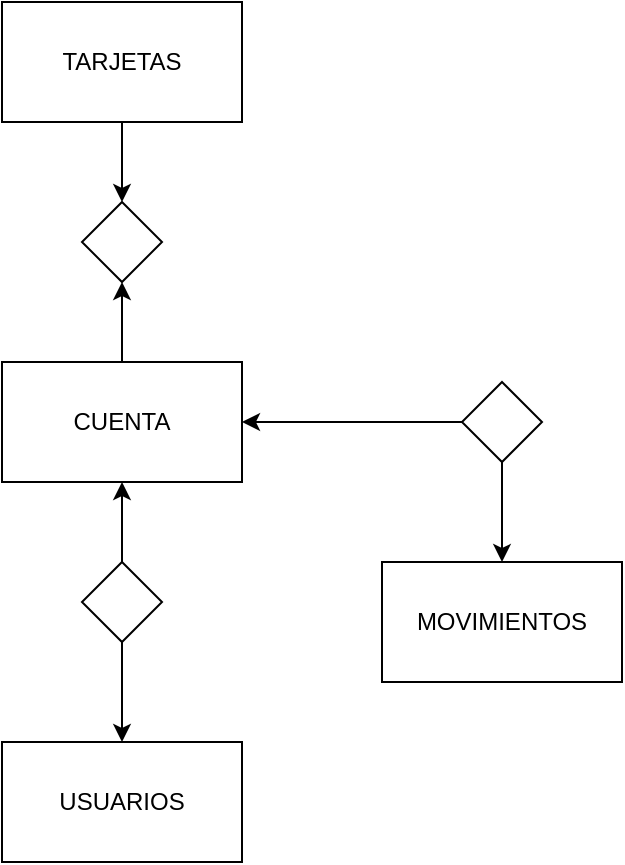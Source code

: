 <mxfile>
    <diagram id="zoBqLeQYzjH0e6KQ3w1y" name="DER">
        <mxGraphModel dx="1054" dy="620" grid="1" gridSize="10" guides="1" tooltips="1" connect="1" arrows="1" fold="1" page="1" pageScale="1" pageWidth="827" pageHeight="1169" math="0" shadow="0">
            <root>
                <mxCell id="0"/>
                <mxCell id="1" parent="0"/>
                <mxCell id="9Ophh4hkpyQehhS7zP9B-20" style="edgeStyle=none;html=1;entryX=0.5;entryY=0;entryDx=0;entryDy=0;" edge="1" parent="1" source="9Ophh4hkpyQehhS7zP9B-1" target="9Ophh4hkpyQehhS7zP9B-18">
                    <mxGeometry relative="1" as="geometry"/>
                </mxCell>
                <mxCell id="9Ophh4hkpyQehhS7zP9B-1" value="TARJETAS" style="rounded=0;whiteSpace=wrap;html=1;" vertex="1" parent="1">
                    <mxGeometry x="110" y="30" width="120" height="60" as="geometry"/>
                </mxCell>
                <mxCell id="9Ophh4hkpyQehhS7zP9B-2" value="USUARIOS" style="rounded=0;whiteSpace=wrap;html=1;" vertex="1" parent="1">
                    <mxGeometry x="110" y="400" width="120" height="60" as="geometry"/>
                </mxCell>
                <mxCell id="9Ophh4hkpyQehhS7zP9B-11" value="MOVIMIENTOS" style="rounded=0;whiteSpace=wrap;html=1;" vertex="1" parent="1">
                    <mxGeometry x="300" y="310" width="120" height="60" as="geometry"/>
                </mxCell>
                <mxCell id="9Ophh4hkpyQehhS7zP9B-19" style="edgeStyle=none;html=1;entryX=0.5;entryY=1;entryDx=0;entryDy=0;" edge="1" parent="1" source="9Ophh4hkpyQehhS7zP9B-13" target="9Ophh4hkpyQehhS7zP9B-18">
                    <mxGeometry relative="1" as="geometry"/>
                </mxCell>
                <mxCell id="9Ophh4hkpyQehhS7zP9B-13" value="CUENTA" style="rounded=0;whiteSpace=wrap;html=1;" vertex="1" parent="1">
                    <mxGeometry x="110" y="210" width="120" height="60" as="geometry"/>
                </mxCell>
                <mxCell id="9Ophh4hkpyQehhS7zP9B-15" style="edgeStyle=none;html=1;" edge="1" parent="1" source="9Ophh4hkpyQehhS7zP9B-14" target="9Ophh4hkpyQehhS7zP9B-13">
                    <mxGeometry relative="1" as="geometry"/>
                </mxCell>
                <mxCell id="9Ophh4hkpyQehhS7zP9B-16" style="edgeStyle=none;html=1;entryX=0.5;entryY=0;entryDx=0;entryDy=0;" edge="1" parent="1" source="9Ophh4hkpyQehhS7zP9B-14" target="9Ophh4hkpyQehhS7zP9B-2">
                    <mxGeometry relative="1" as="geometry"/>
                </mxCell>
                <mxCell id="9Ophh4hkpyQehhS7zP9B-14" value="" style="rhombus;whiteSpace=wrap;html=1;" vertex="1" parent="1">
                    <mxGeometry x="150" y="310" width="40" height="40" as="geometry"/>
                </mxCell>
                <mxCell id="9Ophh4hkpyQehhS7zP9B-18" value="" style="rhombus;whiteSpace=wrap;html=1;" vertex="1" parent="1">
                    <mxGeometry x="150" y="130" width="40" height="40" as="geometry"/>
                </mxCell>
                <mxCell id="9Ophh4hkpyQehhS7zP9B-22" style="edgeStyle=none;html=1;entryX=1;entryY=0.5;entryDx=0;entryDy=0;" edge="1" parent="1" source="9Ophh4hkpyQehhS7zP9B-21" target="9Ophh4hkpyQehhS7zP9B-13">
                    <mxGeometry relative="1" as="geometry"/>
                </mxCell>
                <mxCell id="9Ophh4hkpyQehhS7zP9B-23" style="edgeStyle=none;html=1;entryX=0.5;entryY=0;entryDx=0;entryDy=0;" edge="1" parent="1" source="9Ophh4hkpyQehhS7zP9B-21" target="9Ophh4hkpyQehhS7zP9B-11">
                    <mxGeometry relative="1" as="geometry"/>
                </mxCell>
                <mxCell id="9Ophh4hkpyQehhS7zP9B-21" value="" style="rhombus;whiteSpace=wrap;html=1;" vertex="1" parent="1">
                    <mxGeometry x="340" y="220" width="40" height="40" as="geometry"/>
                </mxCell>
            </root>
        </mxGraphModel>
    </diagram>
    <diagram id="-W4RHmoGt5pSULT6D-bA" name="BD">
        <mxGraphModel dx="1054" dy="620" grid="1" gridSize="10" guides="1" tooltips="1" connect="1" arrows="1" fold="1" page="1" pageScale="1" pageWidth="827" pageHeight="1169" math="0" shadow="0">
            <root>
                <mxCell id="QUbLKqWa30zaEBfwtq2B-0"/>
                <mxCell id="QUbLKqWa30zaEBfwtq2B-1" parent="QUbLKqWa30zaEBfwtq2B-0"/>
                <mxCell id="UHuo53LSWyeQ482p9hCo-0" value="TARJETAS" style="swimlane;" vertex="1" parent="QUbLKqWa30zaEBfwtq2B-1">
                    <mxGeometry x="60" y="90" width="200" height="100" as="geometry"/>
                </mxCell>
                <mxCell id="UHuo53LSWyeQ482p9hCo-3" value="ID&lt;br style=&quot;font-size: 18px;&quot;&gt;NUMERO&lt;br style=&quot;font-size: 18px;&quot;&gt;CVV" style="text;html=1;align=left;verticalAlign=middle;resizable=0;points=[];autosize=1;strokeColor=none;fillColor=none;fontSize=18;" vertex="1" parent="UHuo53LSWyeQ482p9hCo-0">
                    <mxGeometry x="10" y="25" width="100" height="70" as="geometry"/>
                </mxCell>
                <mxCell id="UHuo53LSWyeQ482p9hCo-4" value="CUENTA" style="swimlane;fontSize=18;" vertex="1" parent="QUbLKqWa30zaEBfwtq2B-1">
                    <mxGeometry x="314" y="70" width="200" height="140" as="geometry"/>
                </mxCell>
                <mxCell id="UHuo53LSWyeQ482p9hCo-5" value="ID&lt;br&gt;SALDO&lt;br&gt;&lt;div style=&quot;&quot;&gt;&lt;span&gt;USUARIO-ID&lt;/span&gt;&lt;/div&gt;" style="text;html=1;align=left;verticalAlign=middle;resizable=0;points=[];autosize=1;strokeColor=none;fillColor=none;fontSize=18;" vertex="1" parent="UHuo53LSWyeQ482p9hCo-4">
                    <mxGeometry x="4" y="30" width="120" height="70" as="geometry"/>
                </mxCell>
                <mxCell id="UHuo53LSWyeQ482p9hCo-6" value="MOVIMIENTOS" style="swimlane;fontSize=18;" vertex="1" parent="QUbLKqWa30zaEBfwtq2B-1">
                    <mxGeometry x="309" y="280" width="210" height="160" as="geometry"/>
                </mxCell>
                <mxCell id="D_Q_ttqE10PUk1fXytOu-1" value="ID&lt;br&gt;FECHA-MOVIMIENTO&lt;br&gt;IMPORTE&lt;br&gt;CUENTA-ID" style="text;html=1;align=left;verticalAlign=middle;resizable=0;points=[];autosize=1;strokeColor=none;fillColor=none;fontSize=18;" vertex="1" parent="UHuo53LSWyeQ482p9hCo-6">
                    <mxGeometry x="5" y="30" width="200" height="90" as="geometry"/>
                </mxCell>
                <mxCell id="D_Q_ttqE10PUk1fXytOu-0" value="USUARIOS" style="swimlane;fontSize=18;" vertex="1" parent="QUbLKqWa30zaEBfwtq2B-1">
                    <mxGeometry x="50" y="280" width="200" height="140" as="geometry"/>
                </mxCell>
                <mxCell id="D_Q_ttqE10PUk1fXytOu-2" value="ID&lt;br&gt;NOMBRE&lt;br&gt;APELLIDO&lt;br&gt;PIN" style="text;html=1;align=left;verticalAlign=middle;resizable=0;points=[];autosize=1;strokeColor=none;fillColor=none;fontSize=18;" vertex="1" parent="D_Q_ttqE10PUk1fXytOu-0">
                    <mxGeometry x="10" y="30" width="100" height="90" as="geometry"/>
                </mxCell>
            </root>
        </mxGraphModel>
    </diagram>
</mxfile>